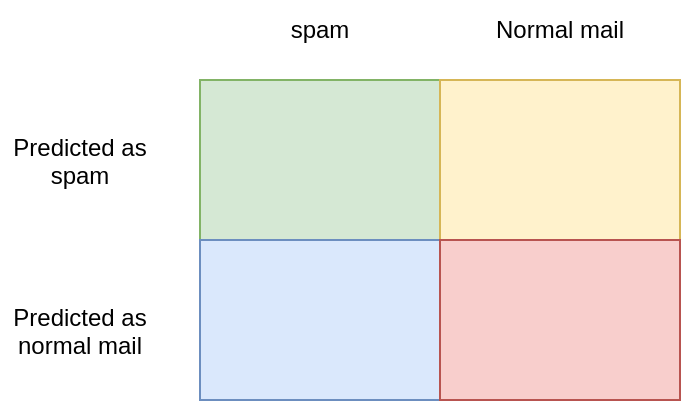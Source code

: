<mxfile version="16.0.0" type="github">
  <diagram id="MV1uK1s1evkV6G0NsdHk" name="Page-1">
    <mxGraphModel dx="813" dy="435" grid="1" gridSize="10" guides="1" tooltips="1" connect="1" arrows="1" fold="1" page="1" pageScale="1" pageWidth="827" pageHeight="1169" math="0" shadow="0">
      <root>
        <mxCell id="0" />
        <mxCell id="1" parent="0" />
        <mxCell id="wYwNcxRUQ7d3ZBXullW2-1" value="" style="rounded=0;whiteSpace=wrap;html=1;fillColor=#d5e8d4;strokeColor=#82b366;" parent="1" vertex="1">
          <mxGeometry x="240" y="240" width="120" height="80" as="geometry" />
        </mxCell>
        <mxCell id="wYwNcxRUQ7d3ZBXullW2-2" value="" style="rounded=0;whiteSpace=wrap;html=1;fillColor=#fff2cc;strokeColor=#d6b656;" parent="1" vertex="1">
          <mxGeometry x="360" y="240" width="120" height="80" as="geometry" />
        </mxCell>
        <mxCell id="wYwNcxRUQ7d3ZBXullW2-3" value="" style="rounded=0;whiteSpace=wrap;html=1;fillColor=#dae8fc;strokeColor=#6c8ebf;" parent="1" vertex="1">
          <mxGeometry x="240" y="320" width="120" height="80" as="geometry" />
        </mxCell>
        <mxCell id="wYwNcxRUQ7d3ZBXullW2-4" value="" style="rounded=0;whiteSpace=wrap;html=1;fillColor=#f8cecc;strokeColor=#b85450;" parent="1" vertex="1">
          <mxGeometry x="360" y="320" width="120" height="80" as="geometry" />
        </mxCell>
        <mxCell id="PCwxbhCvGm5rOhKtlS9v-1" value="spam" style="text;html=1;strokeColor=none;fillColor=none;align=center;verticalAlign=middle;whiteSpace=wrap;rounded=0;" vertex="1" parent="1">
          <mxGeometry x="270" y="200" width="60" height="30" as="geometry" />
        </mxCell>
        <mxCell id="PCwxbhCvGm5rOhKtlS9v-2" value="Normal mail" style="text;html=1;strokeColor=none;fillColor=none;align=center;verticalAlign=middle;whiteSpace=wrap;rounded=0;" vertex="1" parent="1">
          <mxGeometry x="375" y="200" width="90" height="30" as="geometry" />
        </mxCell>
        <mxCell id="PCwxbhCvGm5rOhKtlS9v-3" value="Predicted as normal mail" style="text;whiteSpace=wrap;html=1;align=center;" vertex="1" parent="1">
          <mxGeometry x="140" y="345" width="80" height="30" as="geometry" />
        </mxCell>
        <mxCell id="PCwxbhCvGm5rOhKtlS9v-4" value="Predicted as spam" style="text;whiteSpace=wrap;html=1;align=center;" vertex="1" parent="1">
          <mxGeometry x="140" y="260" width="80" height="30" as="geometry" />
        </mxCell>
      </root>
    </mxGraphModel>
  </diagram>
</mxfile>
